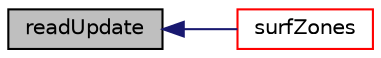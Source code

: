 digraph "readUpdate"
{
  bgcolor="transparent";
  edge [fontname="Helvetica",fontsize="10",labelfontname="Helvetica",labelfontsize="10"];
  node [fontname="Helvetica",fontsize="10",shape=record];
  rankdir="LR";
  Node2058 [label="readUpdate",height=0.2,width=0.4,color="black", fillcolor="grey75", style="filled", fontcolor="black"];
  Node2058 -> Node2059 [dir="back",color="midnightblue",fontsize="10",style="solid",fontname="Helvetica"];
  Node2059 [label="surfZones",height=0.2,width=0.4,color="red",URL="$a30961.html#ac9d5ad1a3400361b0cf661628bd78549",tooltip="Return surface zones. "];
}
